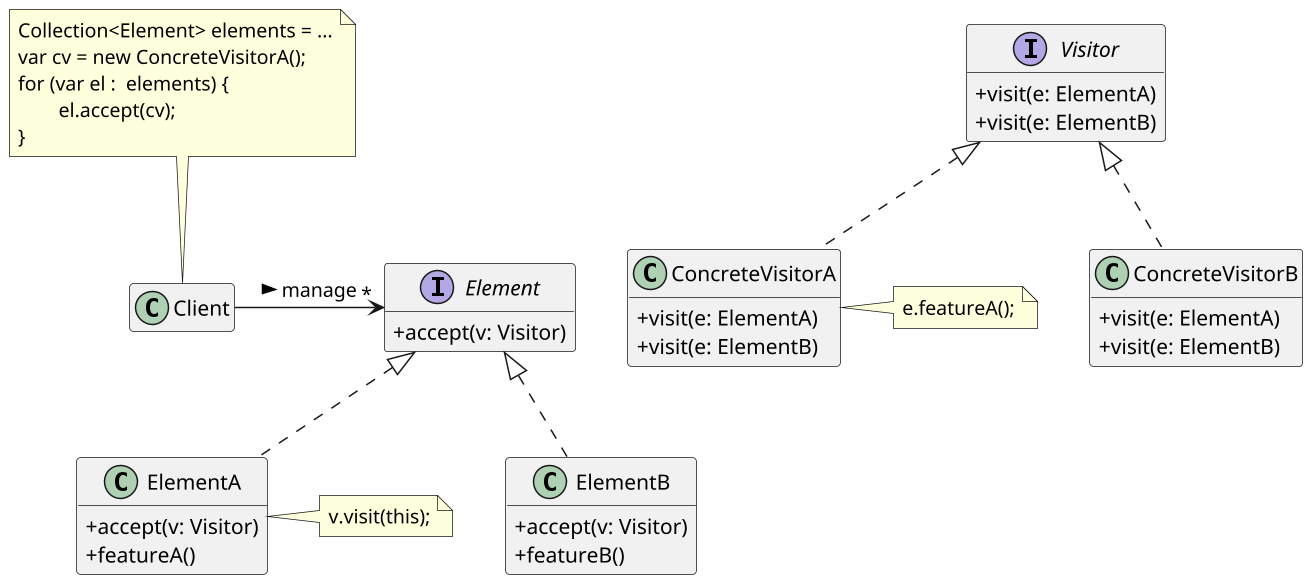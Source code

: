 @startuml
' General diagram of the design pattern Visitor
' Highly inspired from https://refactoring.guru/design-patterns/visitor and Gof Book Visitor pages
' Settings
skinparam classAttributeIconSize 0
scale 1.5
hide empty members

' TODO: plus de lien de dépendances ou autres ??

' Content
interface Visitor {
    +visit(e: ElementA)
    +visit(e: ElementB)
}

class ConcreteVisitorA implements Visitor {
    +visit(e: ElementA)
    +visit(e: ElementB)    
}

class ConcreteVisitorB implements Visitor {
    +visit(e: ElementA)
    +visit(e: ElementB)    
}

interface Element {
    +accept(v: Visitor)
}
class ElementA implements Element {
    +accept(v: Visitor)
    +featureA()
}
class ElementB implements Element {
    +accept(v: Visitor)
    +featureB()
}

class Client

Client ->"*" Element: manage >
' Client code example
note "Collection<Element> elements = ...\nvar cv = new ConcreteVisitorA();\nfor (var el :  elements) {\n\tel.accept(cv);\n}" as clientcode

note "v.visit(this);" as dbldispatch
note "e.featureA();" as dispatch

ElementA - dbldispatch
ConcreteVisitorA - dispatch

clientcode -- Client

' Element -[hidden]right-- Visitor
@enduml
